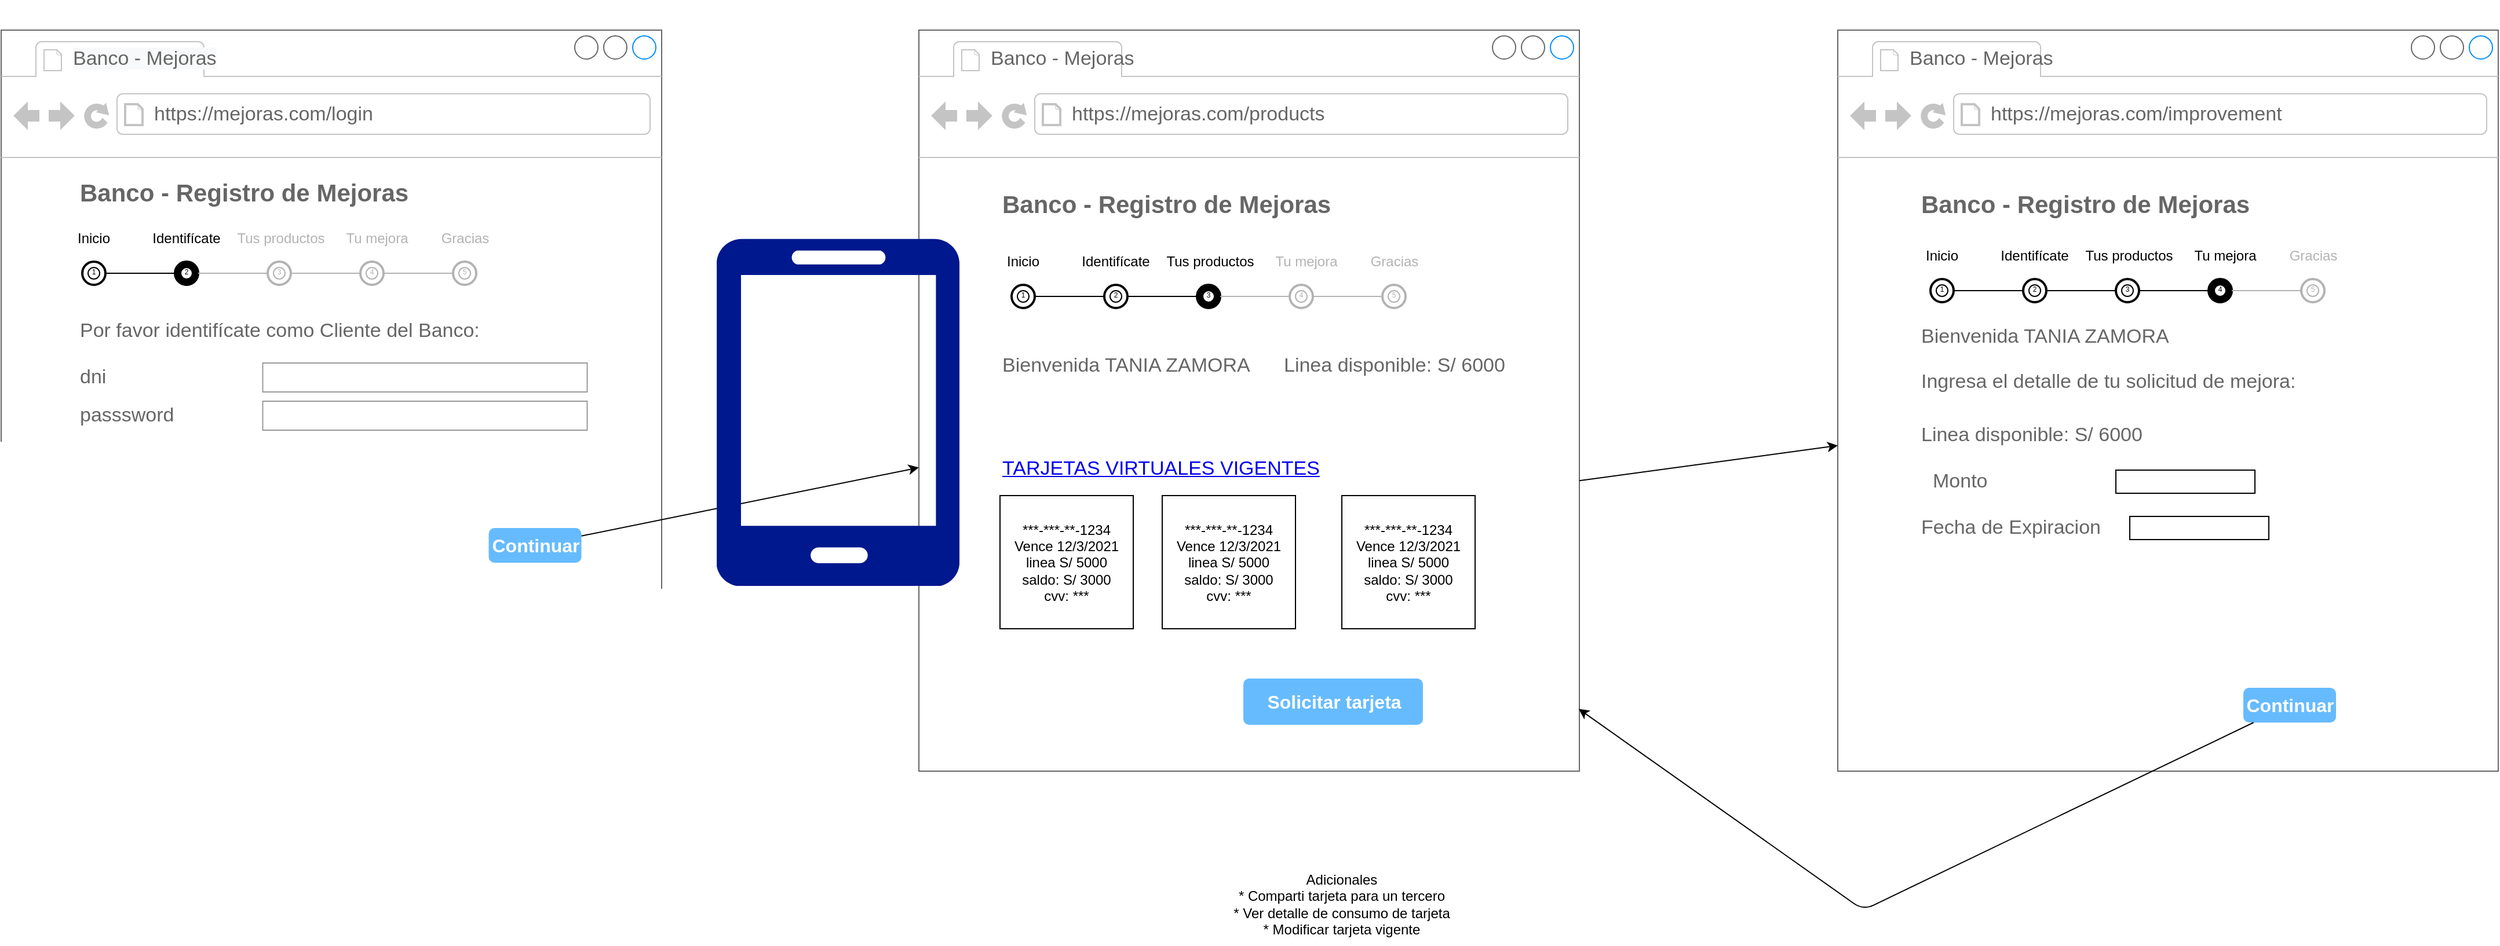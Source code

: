 <mxfile version="14.1.8" type="device"><diagram id="mTagtlGNmGyArj7PDxMo" name="reto2"><mxGraphModel dx="1086" dy="4313" grid="1" gridSize="10" guides="1" tooltips="1" connect="1" arrows="1" fold="1" page="1" pageScale="1" pageWidth="827" pageHeight="1169" math="0" shadow="0"><root><mxCell id="Wy_R-qBc67ht0mBu3rGi-0"/><mxCell id="Wy_R-qBc67ht0mBu3rGi-1" parent="Wy_R-qBc67ht0mBu3rGi-0"/><mxCell id="8g2I7BsP90tGlxKrhgJD-821" value="" style="strokeWidth=1;shadow=0;dashed=0;align=center;html=1;shape=mxgraph.mockup.containers.browserWindow;rSize=0;strokeColor=#666666;strokeColor2=#008cff;strokeColor3=#c4c4c4;mainText=,;recursiveResize=0;fontSize=17;spacing=2;" parent="Wy_R-qBc67ht0mBu3rGi-1" vertex="1"><mxGeometry x="1638" y="-3420" width="570" height="640" as="geometry"/></mxCell><mxCell id="8g2I7BsP90tGlxKrhgJD-822" value="Banco - Mejoras" style="strokeWidth=1;shadow=0;dashed=0;align=center;html=1;shape=mxgraph.mockup.containers.anchor;fontSize=17;fontColor=#666666;align=left;" parent="8g2I7BsP90tGlxKrhgJD-821" vertex="1"><mxGeometry x="60" y="12" width="110" height="26" as="geometry"/></mxCell><mxCell id="8g2I7BsP90tGlxKrhgJD-823" value="https://mejoras.com/improvement" style="strokeWidth=1;shadow=0;dashed=0;align=center;html=1;shape=mxgraph.mockup.containers.anchor;rSize=0;fontSize=17;fontColor=#666666;align=left;" parent="8g2I7BsP90tGlxKrhgJD-821" vertex="1"><mxGeometry x="130" y="60" width="340" height="26" as="geometry"/></mxCell><mxCell id="8g2I7BsP90tGlxKrhgJD-824" value="Ingresa el detalle de tu solicitud de mejora:" style="strokeWidth=1;shadow=0;dashed=0;align=center;html=1;shape=mxgraph.mockup.forms.anchor;fontSize=17;fontColor=#666666;align=left;resizeWidth=1;spacingLeft=0;" parent="8g2I7BsP90tGlxKrhgJD-821" vertex="1"><mxGeometry x="70" y="294" width="330" height="20" as="geometry"/></mxCell><mxCell id="8g2I7BsP90tGlxKrhgJD-825" value="Banco - Registro de Mejoras" style="strokeWidth=1;shadow=0;dashed=0;align=center;html=1;shape=mxgraph.mockup.forms.anchor;fontSize=21;fontColor=#666666;align=left;resizeWidth=1;spacingLeft=0;fontStyle=1" parent="8g2I7BsP90tGlxKrhgJD-821" vertex="1"><mxGeometry x="70" y="140" width="140" height="20" as="geometry"/></mxCell><mxCell id="8g2I7BsP90tGlxKrhgJD-826" value="Continuar" style="strokeWidth=1;shadow=0;dashed=0;align=center;html=1;shape=mxgraph.mockup.forms.rrect;rSize=5;strokeColor=none;fontColor=#ffffff;fillColor=#66bbff;fontSize=16;fontStyle=1;" parent="8g2I7BsP90tGlxKrhgJD-821" vertex="1"><mxGeometry x="350" y="568" width="80" height="30" as="geometry"/></mxCell><mxCell id="8g2I7BsP90tGlxKrhgJD-827" value="Monto" style="strokeWidth=1;shadow=0;dashed=0;align=center;html=1;shape=mxgraph.mockup.forms.anchor;fontSize=17;fontColor=#666666;align=left;resizeWidth=1;spacingLeft=0;" parent="8g2I7BsP90tGlxKrhgJD-821" vertex="1"><mxGeometry x="80" y="380" width="90" height="20" as="geometry"/></mxCell><mxCell id="8g2I7BsP90tGlxKrhgJD-829" value="Bienvenida TANIA ZAMORA" style="strokeWidth=1;shadow=0;dashed=0;align=center;html=1;shape=mxgraph.mockup.forms.anchor;fontSize=17;fontColor=#666666;align=left;resizeWidth=1;spacingLeft=0;" parent="8g2I7BsP90tGlxKrhgJD-821" vertex="1"><mxGeometry x="70" y="255" width="330" height="20" as="geometry"/></mxCell><mxCell id="8g2I7BsP90tGlxKrhgJD-830" value="Fecha de Expiracion" style="strokeWidth=1;shadow=0;dashed=0;align=center;html=1;shape=mxgraph.mockup.forms.anchor;fontSize=17;fontColor=#666666;align=left;resizeWidth=1;spacingLeft=0;" parent="8g2I7BsP90tGlxKrhgJD-821" vertex="1"><mxGeometry x="70" y="420" width="90" height="20" as="geometry"/></mxCell><mxCell id="8g2I7BsP90tGlxKrhgJD-834" value="" style="group" parent="8g2I7BsP90tGlxKrhgJD-821" vertex="1" connectable="0"><mxGeometry x="70" y="185" width="381.5" height="50" as="geometry"/></mxCell><mxCell id="8g2I7BsP90tGlxKrhgJD-835" value="Inicio" style="text;html=1;strokeColor=none;fillColor=none;align=center;verticalAlign=middle;whiteSpace=wrap;rounded=0;" parent="8g2I7BsP90tGlxKrhgJD-834" vertex="1"><mxGeometry width="40" height="20" as="geometry"/></mxCell><mxCell id="8g2I7BsP90tGlxKrhgJD-836" value="Identifícate" style="text;html=1;strokeColor=none;fillColor=none;align=center;verticalAlign=middle;whiteSpace=wrap;rounded=0;" parent="8g2I7BsP90tGlxKrhgJD-834" vertex="1"><mxGeometry x="80" width="40" height="20" as="geometry"/></mxCell><mxCell id="8g2I7BsP90tGlxKrhgJD-837" value="Tus productos" style="text;html=1;strokeColor=none;fillColor=none;align=center;verticalAlign=middle;whiteSpace=wrap;rounded=0;" parent="8g2I7BsP90tGlxKrhgJD-834" vertex="1"><mxGeometry x="140" width="83" height="20" as="geometry"/></mxCell><mxCell id="8g2I7BsP90tGlxKrhgJD-838" value="Tu mejora" style="text;html=1;strokeColor=none;fillColor=none;align=center;verticalAlign=middle;whiteSpace=wrap;rounded=0;" parent="8g2I7BsP90tGlxKrhgJD-834" vertex="1"><mxGeometry x="223" width="83" height="20" as="geometry"/></mxCell><mxCell id="8g2I7BsP90tGlxKrhgJD-839" value="Gracias" style="text;html=1;strokeColor=none;fillColor=none;align=center;verticalAlign=middle;whiteSpace=wrap;rounded=0;fontColor=#B3B3B3;" parent="8g2I7BsP90tGlxKrhgJD-834" vertex="1"><mxGeometry x="298.5" width="83" height="20" as="geometry"/></mxCell><mxCell id="8g2I7BsP90tGlxKrhgJD-840" value="" style="group" parent="8g2I7BsP90tGlxKrhgJD-834" vertex="1" connectable="0"><mxGeometry x="10" y="30" width="20" height="20" as="geometry"/></mxCell><mxCell id="8g2I7BsP90tGlxKrhgJD-841" value="" style="ellipse;whiteSpace=wrap;html=1;strokeWidth=2;fillColor=#FFFFFF;" parent="8g2I7BsP90tGlxKrhgJD-840" vertex="1"><mxGeometry width="20" height="20" as="geometry"/></mxCell><mxCell id="8g2I7BsP90tGlxKrhgJD-842" value="&lt;font style=&quot;font-size: 6px&quot;&gt;1&lt;/font&gt;" style="ellipse;whiteSpace=wrap;html=1;spacing=0;spacingTop=-6;" parent="8g2I7BsP90tGlxKrhgJD-840" vertex="1"><mxGeometry x="5" y="5" width="10" height="10" as="geometry"/></mxCell><mxCell id="8g2I7BsP90tGlxKrhgJD-843" value="" style="group" parent="8g2I7BsP90tGlxKrhgJD-834" vertex="1" connectable="0"><mxGeometry x="90" y="30" width="20" height="20" as="geometry"/></mxCell><mxCell id="8g2I7BsP90tGlxKrhgJD-844" value="" style="ellipse;whiteSpace=wrap;html=1;strokeWidth=2;fillColor=#FFFFFF;" parent="8g2I7BsP90tGlxKrhgJD-843" vertex="1"><mxGeometry width="20" height="20" as="geometry"/></mxCell><mxCell id="8g2I7BsP90tGlxKrhgJD-845" value="&lt;font style=&quot;font-size: 6px&quot;&gt;2&lt;/font&gt;" style="ellipse;whiteSpace=wrap;html=1;spacingTop=-6;" parent="8g2I7BsP90tGlxKrhgJD-843" vertex="1"><mxGeometry x="5" y="5" width="10" height="10" as="geometry"/></mxCell><mxCell id="8g2I7BsP90tGlxKrhgJD-846" value="" style="group" parent="8g2I7BsP90tGlxKrhgJD-834" vertex="1" connectable="0"><mxGeometry x="170" y="30" width="20" height="20" as="geometry"/></mxCell><mxCell id="8g2I7BsP90tGlxKrhgJD-847" value="" style="ellipse;whiteSpace=wrap;html=1;strokeWidth=2;fillColor=#FFFFFF;" parent="8g2I7BsP90tGlxKrhgJD-846" vertex="1"><mxGeometry width="20" height="20" as="geometry"/></mxCell><mxCell id="8g2I7BsP90tGlxKrhgJD-848" value="&lt;font style=&quot;font-size: 6px&quot;&gt;3&lt;/font&gt;" style="ellipse;whiteSpace=wrap;html=1;spacingTop=-6;" parent="8g2I7BsP90tGlxKrhgJD-846" vertex="1"><mxGeometry x="5" y="5" width="10" height="10" as="geometry"/></mxCell><mxCell id="8g2I7BsP90tGlxKrhgJD-849" value="" style="group" parent="8g2I7BsP90tGlxKrhgJD-834" vertex="1" connectable="0"><mxGeometry x="250" y="30" width="20" height="20" as="geometry"/></mxCell><mxCell id="8g2I7BsP90tGlxKrhgJD-850" value="" style="ellipse;whiteSpace=wrap;html=1;strokeWidth=2;fillColor=#000000;" parent="8g2I7BsP90tGlxKrhgJD-849" vertex="1"><mxGeometry width="20" height="20" as="geometry"/></mxCell><mxCell id="8g2I7BsP90tGlxKrhgJD-851" value="&lt;font style=&quot;font-size: 6px&quot;&gt;4&lt;/font&gt;" style="ellipse;whiteSpace=wrap;html=1;spacingTop=-6;" parent="8g2I7BsP90tGlxKrhgJD-849" vertex="1"><mxGeometry x="5" y="5" width="10" height="10" as="geometry"/></mxCell><mxCell id="8g2I7BsP90tGlxKrhgJD-852" value="" style="group" parent="8g2I7BsP90tGlxKrhgJD-834" vertex="1" connectable="0"><mxGeometry x="330" y="30" width="20" height="20" as="geometry"/></mxCell><mxCell id="8g2I7BsP90tGlxKrhgJD-853" value="" style="ellipse;whiteSpace=wrap;html=1;strokeWidth=2;strokeColor=#B3B3B3;" parent="8g2I7BsP90tGlxKrhgJD-852" vertex="1"><mxGeometry width="20" height="20" as="geometry"/></mxCell><mxCell id="8g2I7BsP90tGlxKrhgJD-854" value="&lt;font style=&quot;font-size: 6px&quot; color=&quot;#b3b3b3&quot;&gt;5&lt;/font&gt;" style="ellipse;whiteSpace=wrap;html=1;spacingTop=-6;strokeColor=#B3B3B3;" parent="8g2I7BsP90tGlxKrhgJD-852" vertex="1"><mxGeometry x="5" y="5" width="10" height="10" as="geometry"/></mxCell><mxCell id="8g2I7BsP90tGlxKrhgJD-855" value="" style="endArrow=none;html=1;exitX=1;exitY=0.5;exitDx=0;exitDy=0;entryX=0;entryY=0.5;entryDx=0;entryDy=0;" parent="8g2I7BsP90tGlxKrhgJD-834" source="8g2I7BsP90tGlxKrhgJD-841" target="8g2I7BsP90tGlxKrhgJD-844" edge="1"><mxGeometry width="50" height="50" relative="1" as="geometry"><mxPoint x="280" y="190" as="sourcePoint"/><mxPoint x="330" y="140" as="targetPoint"/></mxGeometry></mxCell><mxCell id="8g2I7BsP90tGlxKrhgJD-856" value="" style="endArrow=none;html=1;exitX=1;exitY=0.5;exitDx=0;exitDy=0;entryX=0;entryY=0.5;entryDx=0;entryDy=0;" parent="8g2I7BsP90tGlxKrhgJD-834" source="8g2I7BsP90tGlxKrhgJD-844" target="8g2I7BsP90tGlxKrhgJD-847" edge="1"><mxGeometry width="50" height="50" relative="1" as="geometry"><mxPoint x="40.0" y="50" as="sourcePoint"/><mxPoint x="100.0" y="50" as="targetPoint"/></mxGeometry></mxCell><mxCell id="8g2I7BsP90tGlxKrhgJD-857" value="" style="endArrow=none;html=1;exitX=1;exitY=0.5;exitDx=0;exitDy=0;entryX=0;entryY=0.5;entryDx=0;entryDy=0;" parent="8g2I7BsP90tGlxKrhgJD-834" source="8g2I7BsP90tGlxKrhgJD-847" target="8g2I7BsP90tGlxKrhgJD-850" edge="1"><mxGeometry width="50" height="50" relative="1" as="geometry"><mxPoint x="120.0" y="50" as="sourcePoint"/><mxPoint x="178.28" y="50.66" as="targetPoint"/></mxGeometry></mxCell><mxCell id="8g2I7BsP90tGlxKrhgJD-858" value="" style="endArrow=none;html=1;exitX=1;exitY=0.5;exitDx=0;exitDy=0;entryX=0;entryY=0.5;entryDx=0;entryDy=0;strokeColor=#B3B3B3;" parent="8g2I7BsP90tGlxKrhgJD-834" source="8g2I7BsP90tGlxKrhgJD-850" target="8g2I7BsP90tGlxKrhgJD-853" edge="1"><mxGeometry width="50" height="50" relative="1" as="geometry"><mxPoint x="200.0" y="50" as="sourcePoint"/><mxPoint x="260" y="50" as="targetPoint"/></mxGeometry></mxCell><mxCell id="RwVy5-PlXWbUjUq_FJgL-37" value="Linea disponible: S/ 6000" style="strokeWidth=1;shadow=0;dashed=0;align=center;html=1;shape=mxgraph.mockup.forms.anchor;fontSize=17;fontColor=#666666;align=left;resizeWidth=1;spacingLeft=0;" parent="8g2I7BsP90tGlxKrhgJD-821" vertex="1"><mxGeometry x="70" y="340" width="200" height="20" as="geometry"/></mxCell><mxCell id="RwVy5-PlXWbUjUq_FJgL-39" value="" style="rounded=0;whiteSpace=wrap;html=1;" parent="8g2I7BsP90tGlxKrhgJD-821" vertex="1"><mxGeometry x="240" y="380" width="120" height="20" as="geometry"/></mxCell><mxCell id="RwVy5-PlXWbUjUq_FJgL-40" value="" style="rounded=0;whiteSpace=wrap;html=1;" parent="8g2I7BsP90tGlxKrhgJD-821" vertex="1"><mxGeometry x="252" y="420" width="120" height="20" as="geometry"/></mxCell><mxCell id="8g2I7BsP90tGlxKrhgJD-605" value="" style="strokeWidth=1;shadow=0;dashed=0;align=center;html=1;shape=mxgraph.mockup.containers.browserWindow;rSize=0;strokeColor=#666666;strokeColor2=#008cff;strokeColor3=#c4c4c4;mainText=,;recursiveResize=0;fontSize=17;" parent="Wy_R-qBc67ht0mBu3rGi-1" vertex="1"><mxGeometry x="845" y="-3420" width="570" height="640" as="geometry"/></mxCell><mxCell id="8g2I7BsP90tGlxKrhgJD-606" value="Banco - Mejoras" style="strokeWidth=1;shadow=0;dashed=0;align=center;html=1;shape=mxgraph.mockup.containers.anchor;fontSize=17;fontColor=#666666;align=left;" parent="8g2I7BsP90tGlxKrhgJD-605" vertex="1"><mxGeometry x="60" y="12" width="110" height="26" as="geometry"/></mxCell><mxCell id="8g2I7BsP90tGlxKrhgJD-607" value="https://mejoras.com/products" style="strokeWidth=1;shadow=0;dashed=0;align=center;html=1;shape=mxgraph.mockup.containers.anchor;rSize=0;fontSize=17;fontColor=#666666;align=left;" parent="8g2I7BsP90tGlxKrhgJD-605" vertex="1"><mxGeometry x="130" y="60" width="250" height="26" as="geometry"/></mxCell><mxCell id="8g2I7BsP90tGlxKrhgJD-608" value="Bienvenida TANIA ZAMORA" style="strokeWidth=1;shadow=0;dashed=0;align=center;html=1;shape=mxgraph.mockup.forms.anchor;fontSize=17;fontColor=#666666;align=left;resizeWidth=1;spacingLeft=0;" parent="8g2I7BsP90tGlxKrhgJD-605" vertex="1"><mxGeometry x="70" y="280" width="361" height="20" as="geometry"/></mxCell><mxCell id="8g2I7BsP90tGlxKrhgJD-609" value="Banco - Registro de Mejoras" style="strokeWidth=1;shadow=0;dashed=0;align=center;html=1;shape=mxgraph.mockup.forms.anchor;fontSize=21;fontColor=#666666;align=left;resizeWidth=1;spacingLeft=0;fontStyle=1" parent="8g2I7BsP90tGlxKrhgJD-605" vertex="1"><mxGeometry x="70" y="140" width="140" height="20" as="geometry"/></mxCell><UserObject label="TARJETAS VIRTUALES VIGENTES" link="https://www.draw.io" id="8g2I7BsP90tGlxKrhgJD-611"><mxCell style="text;html=1;strokeColor=none;fillColor=none;whiteSpace=wrap;align=left;verticalAlign=middle;fontColor=#0000EE;fontStyle=4;fontSize=17;" parent="8g2I7BsP90tGlxKrhgJD-605" vertex="1"><mxGeometry x="70" y="356" width="320" height="46" as="geometry"/></mxCell></UserObject><mxCell id="8g2I7BsP90tGlxKrhgJD-616" value="Linea disponible: S/ 6000" style="strokeWidth=1;shadow=0;dashed=0;align=center;html=1;shape=mxgraph.mockup.forms.anchor;fontSize=17;fontColor=#666666;align=left;resizeWidth=1;spacingLeft=0;" parent="8g2I7BsP90tGlxKrhgJD-605" vertex="1"><mxGeometry x="312.5" y="280" width="200" height="20" as="geometry"/></mxCell><mxCell id="8g2I7BsP90tGlxKrhgJD-617" value="" style="group" parent="8g2I7BsP90tGlxKrhgJD-605" vertex="1" connectable="0"><mxGeometry x="70" y="190" width="381.5" height="50" as="geometry"/></mxCell><mxCell id="8g2I7BsP90tGlxKrhgJD-618" value="Inicio" style="text;html=1;strokeColor=none;fillColor=none;align=center;verticalAlign=middle;whiteSpace=wrap;rounded=0;" parent="8g2I7BsP90tGlxKrhgJD-617" vertex="1"><mxGeometry width="40" height="20" as="geometry"/></mxCell><mxCell id="8g2I7BsP90tGlxKrhgJD-619" value="Identifícate" style="text;html=1;strokeColor=none;fillColor=none;align=center;verticalAlign=middle;whiteSpace=wrap;rounded=0;" parent="8g2I7BsP90tGlxKrhgJD-617" vertex="1"><mxGeometry x="80" width="40" height="20" as="geometry"/></mxCell><mxCell id="8g2I7BsP90tGlxKrhgJD-620" value="Tus productos" style="text;html=1;strokeColor=none;fillColor=none;align=center;verticalAlign=middle;whiteSpace=wrap;rounded=0;" parent="8g2I7BsP90tGlxKrhgJD-617" vertex="1"><mxGeometry x="140" width="83" height="20" as="geometry"/></mxCell><mxCell id="8g2I7BsP90tGlxKrhgJD-621" value="Tu mejora" style="text;html=1;strokeColor=none;fillColor=none;align=center;verticalAlign=middle;whiteSpace=wrap;rounded=0;fontColor=#B3B3B3;" parent="8g2I7BsP90tGlxKrhgJD-617" vertex="1"><mxGeometry x="223" width="83" height="20" as="geometry"/></mxCell><mxCell id="8g2I7BsP90tGlxKrhgJD-622" value="Gracias" style="text;html=1;strokeColor=none;fillColor=none;align=center;verticalAlign=middle;whiteSpace=wrap;rounded=0;fontColor=#B3B3B3;" parent="8g2I7BsP90tGlxKrhgJD-617" vertex="1"><mxGeometry x="298.5" width="83" height="20" as="geometry"/></mxCell><mxCell id="8g2I7BsP90tGlxKrhgJD-623" value="" style="group" parent="8g2I7BsP90tGlxKrhgJD-617" vertex="1" connectable="0"><mxGeometry x="10" y="30" width="20" height="20" as="geometry"/></mxCell><mxCell id="8g2I7BsP90tGlxKrhgJD-624" value="" style="ellipse;whiteSpace=wrap;html=1;strokeWidth=2;fillColor=#FFFFFF;" parent="8g2I7BsP90tGlxKrhgJD-623" vertex="1"><mxGeometry width="20" height="20" as="geometry"/></mxCell><mxCell id="8g2I7BsP90tGlxKrhgJD-625" value="&lt;font style=&quot;font-size: 6px&quot;&gt;1&lt;/font&gt;" style="ellipse;whiteSpace=wrap;html=1;spacing=0;spacingTop=-6;" parent="8g2I7BsP90tGlxKrhgJD-623" vertex="1"><mxGeometry x="5" y="5" width="10" height="10" as="geometry"/></mxCell><mxCell id="8g2I7BsP90tGlxKrhgJD-626" value="" style="group" parent="8g2I7BsP90tGlxKrhgJD-617" vertex="1" connectable="0"><mxGeometry x="90" y="30" width="20" height="20" as="geometry"/></mxCell><mxCell id="8g2I7BsP90tGlxKrhgJD-627" value="" style="ellipse;whiteSpace=wrap;html=1;strokeWidth=2;fillColor=#FFFFFF;" parent="8g2I7BsP90tGlxKrhgJD-626" vertex="1"><mxGeometry width="20" height="20" as="geometry"/></mxCell><mxCell id="8g2I7BsP90tGlxKrhgJD-628" value="&lt;font style=&quot;font-size: 6px&quot;&gt;2&lt;/font&gt;" style="ellipse;whiteSpace=wrap;html=1;spacingTop=-6;" parent="8g2I7BsP90tGlxKrhgJD-626" vertex="1"><mxGeometry x="5" y="5" width="10" height="10" as="geometry"/></mxCell><mxCell id="8g2I7BsP90tGlxKrhgJD-629" value="" style="group" parent="8g2I7BsP90tGlxKrhgJD-617" vertex="1" connectable="0"><mxGeometry x="170" y="30" width="20" height="20" as="geometry"/></mxCell><mxCell id="8g2I7BsP90tGlxKrhgJD-630" value="" style="ellipse;whiteSpace=wrap;html=1;strokeWidth=2;fillColor=#000000;" parent="8g2I7BsP90tGlxKrhgJD-629" vertex="1"><mxGeometry width="20" height="20" as="geometry"/></mxCell><mxCell id="8g2I7BsP90tGlxKrhgJD-631" value="&lt;font style=&quot;font-size: 6px&quot;&gt;3&lt;/font&gt;" style="ellipse;whiteSpace=wrap;html=1;spacingTop=-6;" parent="8g2I7BsP90tGlxKrhgJD-629" vertex="1"><mxGeometry x="5" y="5" width="10" height="10" as="geometry"/></mxCell><mxCell id="8g2I7BsP90tGlxKrhgJD-632" value="" style="group" parent="8g2I7BsP90tGlxKrhgJD-617" vertex="1" connectable="0"><mxGeometry x="250" y="30" width="20" height="20" as="geometry"/></mxCell><mxCell id="8g2I7BsP90tGlxKrhgJD-633" value="" style="ellipse;whiteSpace=wrap;html=1;strokeWidth=2;strokeColor=#B3B3B3;" parent="8g2I7BsP90tGlxKrhgJD-632" vertex="1"><mxGeometry width="20" height="20" as="geometry"/></mxCell><mxCell id="8g2I7BsP90tGlxKrhgJD-634" value="&lt;font style=&quot;font-size: 6px&quot; color=&quot;#b3b3b3&quot;&gt;4&lt;/font&gt;" style="ellipse;whiteSpace=wrap;html=1;spacingTop=-6;strokeColor=#B3B3B3;" parent="8g2I7BsP90tGlxKrhgJD-632" vertex="1"><mxGeometry x="5" y="5" width="10" height="10" as="geometry"/></mxCell><mxCell id="8g2I7BsP90tGlxKrhgJD-635" value="" style="group" parent="8g2I7BsP90tGlxKrhgJD-617" vertex="1" connectable="0"><mxGeometry x="330" y="30" width="20" height="20" as="geometry"/></mxCell><mxCell id="8g2I7BsP90tGlxKrhgJD-636" value="" style="ellipse;whiteSpace=wrap;html=1;strokeWidth=2;strokeColor=#B3B3B3;" parent="8g2I7BsP90tGlxKrhgJD-635" vertex="1"><mxGeometry width="20" height="20" as="geometry"/></mxCell><mxCell id="8g2I7BsP90tGlxKrhgJD-637" value="&lt;font style=&quot;font-size: 6px&quot; color=&quot;#b3b3b3&quot;&gt;5&lt;/font&gt;" style="ellipse;whiteSpace=wrap;html=1;spacingTop=-6;strokeColor=#B3B3B3;" parent="8g2I7BsP90tGlxKrhgJD-635" vertex="1"><mxGeometry x="5" y="5" width="10" height="10" as="geometry"/></mxCell><mxCell id="8g2I7BsP90tGlxKrhgJD-638" value="" style="endArrow=none;html=1;exitX=1;exitY=0.5;exitDx=0;exitDy=0;entryX=0;entryY=0.5;entryDx=0;entryDy=0;" parent="8g2I7BsP90tGlxKrhgJD-617" source="8g2I7BsP90tGlxKrhgJD-624" target="8g2I7BsP90tGlxKrhgJD-627" edge="1"><mxGeometry width="50" height="50" relative="1" as="geometry"><mxPoint x="280" y="190" as="sourcePoint"/><mxPoint x="330" y="140" as="targetPoint"/></mxGeometry></mxCell><mxCell id="8g2I7BsP90tGlxKrhgJD-639" value="" style="endArrow=none;html=1;exitX=1;exitY=0.5;exitDx=0;exitDy=0;entryX=0;entryY=0.5;entryDx=0;entryDy=0;" parent="8g2I7BsP90tGlxKrhgJD-617" source="8g2I7BsP90tGlxKrhgJD-627" target="8g2I7BsP90tGlxKrhgJD-630" edge="1"><mxGeometry width="50" height="50" relative="1" as="geometry"><mxPoint x="40.0" y="50" as="sourcePoint"/><mxPoint x="100.0" y="50" as="targetPoint"/></mxGeometry></mxCell><mxCell id="8g2I7BsP90tGlxKrhgJD-640" value="" style="endArrow=none;html=1;exitX=1;exitY=0.5;exitDx=0;exitDy=0;entryX=0;entryY=0.5;entryDx=0;entryDy=0;strokeColor=#B3B3B3;" parent="8g2I7BsP90tGlxKrhgJD-617" source="8g2I7BsP90tGlxKrhgJD-630" target="8g2I7BsP90tGlxKrhgJD-633" edge="1"><mxGeometry width="50" height="50" relative="1" as="geometry"><mxPoint x="120.0" y="50" as="sourcePoint"/><mxPoint x="178.28" y="50.66" as="targetPoint"/></mxGeometry></mxCell><mxCell id="8g2I7BsP90tGlxKrhgJD-641" value="" style="endArrow=none;html=1;exitX=1;exitY=0.5;exitDx=0;exitDy=0;entryX=0;entryY=0.5;entryDx=0;entryDy=0;strokeColor=#B3B3B3;" parent="8g2I7BsP90tGlxKrhgJD-617" source="8g2I7BsP90tGlxKrhgJD-633" target="8g2I7BsP90tGlxKrhgJD-636" edge="1"><mxGeometry width="50" height="50" relative="1" as="geometry"><mxPoint x="200.0" y="50" as="sourcePoint"/><mxPoint x="260" y="50" as="targetPoint"/></mxGeometry></mxCell><mxCell id="RwVy5-PlXWbUjUq_FJgL-36" value="Solicitar tarjeta" style="strokeWidth=1;shadow=0;dashed=0;align=center;html=1;shape=mxgraph.mockup.forms.rrect;rSize=5;strokeColor=none;fontColor=#ffffff;fillColor=#66bbff;fontSize=16;fontStyle=1;" parent="8g2I7BsP90tGlxKrhgJD-605" vertex="1"><mxGeometry x="280" y="560" width="155" height="40" as="geometry"/></mxCell><mxCell id="RwVy5-PlXWbUjUq_FJgL-44" value="***-***-**-1234&lt;br&gt;Vence 12/3/2021&lt;br&gt;linea S/ 5000&lt;br&gt;saldo: S/ 3000&lt;br&gt;cvv: ***" style="whiteSpace=wrap;html=1;aspect=fixed;" parent="8g2I7BsP90tGlxKrhgJD-605" vertex="1"><mxGeometry x="365" y="402" width="115" height="115" as="geometry"/></mxCell><mxCell id="RwVy5-PlXWbUjUq_FJgL-45" value="***-***-**-1234&lt;br&gt;Vence 12/3/2021&lt;br&gt;linea S/ 5000&lt;br&gt;saldo: S/ 3000&lt;br&gt;cvv: ***" style="whiteSpace=wrap;html=1;aspect=fixed;" parent="8g2I7BsP90tGlxKrhgJD-605" vertex="1"><mxGeometry x="70" y="402" width="115" height="115" as="geometry"/></mxCell><mxCell id="RwVy5-PlXWbUjUq_FJgL-46" value="***-***-**-1234&lt;br&gt;Vence 12/3/2021&lt;br&gt;linea S/ 5000&lt;br&gt;saldo: S/ 3000&lt;br&gt;cvv: ***" style="whiteSpace=wrap;html=1;aspect=fixed;" parent="8g2I7BsP90tGlxKrhgJD-605" vertex="1"><mxGeometry x="210" y="402" width="115" height="115" as="geometry"/></mxCell><mxCell id="8g2I7BsP90tGlxKrhgJD-783" value="" style="strokeWidth=1;shadow=0;dashed=0;align=center;html=1;shape=mxgraph.mockup.containers.browserWindow;rSize=0;strokeColor=#666666;strokeColor2=#008cff;strokeColor3=#c4c4c4;mainText=,;recursiveResize=0;fontSize=17;" parent="Wy_R-qBc67ht0mBu3rGi-1" vertex="1"><mxGeometry x="53" y="-3420" width="570" height="640" as="geometry"/></mxCell><mxCell id="8g2I7BsP90tGlxKrhgJD-784" value="&#10;&#10;&lt;span style=&quot;color: rgb(102, 102, 102); font-family: helvetica; font-size: 17px; font-style: normal; font-weight: 400; letter-spacing: normal; text-align: left; text-indent: 0px; text-transform: none; word-spacing: 0px; background-color: rgb(248, 249, 250); display: inline; float: none;&quot;&gt;Banco - Mejoras&lt;/span&gt;&#10;&#10;" style="strokeWidth=1;shadow=0;dashed=0;align=center;html=1;shape=mxgraph.mockup.containers.anchor;fontSize=17;fontColor=#666666;align=left;" parent="8g2I7BsP90tGlxKrhgJD-783" vertex="1"><mxGeometry x="60" y="12" width="110" height="26" as="geometry"/></mxCell><mxCell id="8g2I7BsP90tGlxKrhgJD-785" value="https://mejoras.com/login" style="strokeWidth=1;shadow=0;dashed=0;align=center;html=1;shape=mxgraph.mockup.containers.anchor;rSize=0;fontSize=17;fontColor=#666666;align=left;" parent="8g2I7BsP90tGlxKrhgJD-783" vertex="1"><mxGeometry x="130" y="60" width="250" height="26" as="geometry"/></mxCell><mxCell id="8g2I7BsP90tGlxKrhgJD-786" value="Por favor identifícate como Cliente del Banco:" style="strokeWidth=1;shadow=0;dashed=0;align=center;html=1;shape=mxgraph.mockup.forms.anchor;fontSize=17;fontColor=#666666;align=left;resizeWidth=1;spacingLeft=0;" parent="8g2I7BsP90tGlxKrhgJD-783" vertex="1"><mxGeometry x="65.75" y="250" width="140" height="20" as="geometry"/></mxCell><mxCell id="8g2I7BsP90tGlxKrhgJD-787" value="Banco - Registro de Mejoras" style="strokeWidth=1;shadow=0;dashed=0;align=center;html=1;shape=mxgraph.mockup.forms.anchor;fontSize=21;fontColor=#666666;align=left;resizeWidth=1;spacingLeft=0;fontStyle=1" parent="8g2I7BsP90tGlxKrhgJD-783" vertex="1"><mxGeometry x="65.75" y="130" width="140" height="20" as="geometry"/></mxCell><mxCell id="8g2I7BsP90tGlxKrhgJD-788" value="Continuar" style="strokeWidth=1;shadow=0;dashed=0;align=center;html=1;shape=mxgraph.mockup.forms.rrect;rSize=5;strokeColor=none;fontColor=#ffffff;fillColor=#66bbff;fontSize=16;fontStyle=1;" parent="8g2I7BsP90tGlxKrhgJD-783" vertex="1"><mxGeometry x="420.75" y="430" width="80" height="30" as="geometry"/></mxCell><mxCell id="8g2I7BsP90tGlxKrhgJD-789" value="dni" style="strokeWidth=1;shadow=0;dashed=0;align=center;html=1;shape=mxgraph.mockup.forms.anchor;fontSize=17;fontColor=#666666;align=left;resizeWidth=1;spacingLeft=0;" parent="8g2I7BsP90tGlxKrhgJD-783" vertex="1"><mxGeometry x="65.75" y="290" width="140" height="20" as="geometry"/></mxCell><mxCell id="8g2I7BsP90tGlxKrhgJD-790" value="passsword" style="strokeWidth=1;shadow=0;dashed=0;align=center;html=1;shape=mxgraph.mockup.forms.anchor;fontSize=17;fontColor=#666666;align=left;resizeWidth=1;spacingLeft=0;" parent="8g2I7BsP90tGlxKrhgJD-783" vertex="1"><mxGeometry x="65.75" y="323" width="140" height="20" as="geometry"/></mxCell><mxCell id="8g2I7BsP90tGlxKrhgJD-792" value="" style="strokeWidth=1;shadow=0;dashed=0;align=center;html=1;shape=mxgraph.mockup.forms.rrect;rSize=0;strokeColor=#999999;fontColor=#666666;align=left;spacingLeft=5;resizeWidth=1;" parent="8g2I7BsP90tGlxKrhgJD-783" vertex="1"><mxGeometry x="225.75" y="287.5" width="280" height="25" as="geometry"/></mxCell><mxCell id="8g2I7BsP90tGlxKrhgJD-794" value="" style="strokeWidth=1;shadow=0;dashed=0;align=center;html=1;shape=mxgraph.mockup.forms.rrect;rSize=0;strokeColor=#999999;fontColor=#666666;align=left;spacingLeft=5;resizeWidth=1;" parent="8g2I7BsP90tGlxKrhgJD-783" vertex="1"><mxGeometry x="225.75" y="320.5" width="280" height="25" as="geometry"/></mxCell><mxCell id="8g2I7BsP90tGlxKrhgJD-796" value="" style="group" parent="8g2I7BsP90tGlxKrhgJD-783" vertex="1" connectable="0"><mxGeometry x="60" y="170" width="381.5" height="50" as="geometry"/></mxCell><mxCell id="8g2I7BsP90tGlxKrhgJD-797" value="Inicio" style="text;html=1;strokeColor=none;fillColor=none;align=center;verticalAlign=middle;whiteSpace=wrap;rounded=0;" parent="8g2I7BsP90tGlxKrhgJD-796" vertex="1"><mxGeometry width="40" height="20" as="geometry"/></mxCell><mxCell id="8g2I7BsP90tGlxKrhgJD-798" value="Identifícate" style="text;html=1;strokeColor=none;fillColor=none;align=center;verticalAlign=middle;whiteSpace=wrap;rounded=0;" parent="8g2I7BsP90tGlxKrhgJD-796" vertex="1"><mxGeometry x="80" width="40" height="20" as="geometry"/></mxCell><mxCell id="8g2I7BsP90tGlxKrhgJD-799" value="Tus productos" style="text;html=1;strokeColor=none;fillColor=none;align=center;verticalAlign=middle;whiteSpace=wrap;rounded=0;fontColor=#B3B3B3;" parent="8g2I7BsP90tGlxKrhgJD-796" vertex="1"><mxGeometry x="140" width="83" height="20" as="geometry"/></mxCell><mxCell id="8g2I7BsP90tGlxKrhgJD-800" value="Tu mejora" style="text;html=1;strokeColor=none;fillColor=none;align=center;verticalAlign=middle;whiteSpace=wrap;rounded=0;fontColor=#B3B3B3;" parent="8g2I7BsP90tGlxKrhgJD-796" vertex="1"><mxGeometry x="223" width="83" height="20" as="geometry"/></mxCell><mxCell id="8g2I7BsP90tGlxKrhgJD-801" value="Gracias" style="text;html=1;strokeColor=none;fillColor=none;align=center;verticalAlign=middle;whiteSpace=wrap;rounded=0;fontColor=#B3B3B3;" parent="8g2I7BsP90tGlxKrhgJD-796" vertex="1"><mxGeometry x="298.5" width="83" height="20" as="geometry"/></mxCell><mxCell id="8g2I7BsP90tGlxKrhgJD-802" value="" style="group" parent="8g2I7BsP90tGlxKrhgJD-796" vertex="1" connectable="0"><mxGeometry x="10" y="30" width="20" height="20" as="geometry"/></mxCell><mxCell id="8g2I7BsP90tGlxKrhgJD-803" value="" style="ellipse;whiteSpace=wrap;html=1;strokeWidth=2;fillColor=#FFFFFF;" parent="8g2I7BsP90tGlxKrhgJD-802" vertex="1"><mxGeometry width="20" height="20" as="geometry"/></mxCell><mxCell id="8g2I7BsP90tGlxKrhgJD-804" value="&lt;font style=&quot;font-size: 6px&quot;&gt;1&lt;/font&gt;" style="ellipse;whiteSpace=wrap;html=1;spacing=0;spacingTop=-6;" parent="8g2I7BsP90tGlxKrhgJD-802" vertex="1"><mxGeometry x="5" y="5" width="10" height="10" as="geometry"/></mxCell><mxCell id="8g2I7BsP90tGlxKrhgJD-805" value="" style="group" parent="8g2I7BsP90tGlxKrhgJD-796" vertex="1" connectable="0"><mxGeometry x="90" y="30" width="20" height="20" as="geometry"/></mxCell><mxCell id="8g2I7BsP90tGlxKrhgJD-806" value="" style="ellipse;whiteSpace=wrap;html=1;strokeWidth=2;fillColor=#000000;" parent="8g2I7BsP90tGlxKrhgJD-805" vertex="1"><mxGeometry width="20" height="20" as="geometry"/></mxCell><mxCell id="8g2I7BsP90tGlxKrhgJD-807" value="&lt;font style=&quot;font-size: 6px&quot;&gt;2&lt;/font&gt;" style="ellipse;whiteSpace=wrap;html=1;spacingTop=-6;" parent="8g2I7BsP90tGlxKrhgJD-805" vertex="1"><mxGeometry x="5" y="5" width="10" height="10" as="geometry"/></mxCell><mxCell id="8g2I7BsP90tGlxKrhgJD-808" value="" style="group" parent="8g2I7BsP90tGlxKrhgJD-796" vertex="1" connectable="0"><mxGeometry x="170" y="30" width="20" height="20" as="geometry"/></mxCell><mxCell id="8g2I7BsP90tGlxKrhgJD-809" value="" style="ellipse;whiteSpace=wrap;html=1;strokeWidth=2;strokeColor=#B3B3B3;" parent="8g2I7BsP90tGlxKrhgJD-808" vertex="1"><mxGeometry width="20" height="20" as="geometry"/></mxCell><mxCell id="8g2I7BsP90tGlxKrhgJD-810" value="&lt;font style=&quot;font-size: 6px&quot; color=&quot;#b3b3b3&quot;&gt;3&lt;/font&gt;" style="ellipse;whiteSpace=wrap;html=1;spacingTop=-6;strokeColor=#B3B3B3;" parent="8g2I7BsP90tGlxKrhgJD-808" vertex="1"><mxGeometry x="5" y="5" width="10" height="10" as="geometry"/></mxCell><mxCell id="8g2I7BsP90tGlxKrhgJD-811" value="" style="group" parent="8g2I7BsP90tGlxKrhgJD-796" vertex="1" connectable="0"><mxGeometry x="250" y="30" width="20" height="20" as="geometry"/></mxCell><mxCell id="8g2I7BsP90tGlxKrhgJD-812" value="" style="ellipse;whiteSpace=wrap;html=1;strokeWidth=2;strokeColor=#B3B3B3;" parent="8g2I7BsP90tGlxKrhgJD-811" vertex="1"><mxGeometry width="20" height="20" as="geometry"/></mxCell><mxCell id="8g2I7BsP90tGlxKrhgJD-813" value="&lt;font style=&quot;font-size: 6px&quot; color=&quot;#b3b3b3&quot;&gt;4&lt;/font&gt;" style="ellipse;whiteSpace=wrap;html=1;spacingTop=-6;strokeColor=#B3B3B3;" parent="8g2I7BsP90tGlxKrhgJD-811" vertex="1"><mxGeometry x="5" y="5" width="10" height="10" as="geometry"/></mxCell><mxCell id="8g2I7BsP90tGlxKrhgJD-814" value="" style="group" parent="8g2I7BsP90tGlxKrhgJD-796" vertex="1" connectable="0"><mxGeometry x="330" y="30" width="20" height="20" as="geometry"/></mxCell><mxCell id="8g2I7BsP90tGlxKrhgJD-815" value="" style="ellipse;whiteSpace=wrap;html=1;strokeWidth=2;strokeColor=#B3B3B3;" parent="8g2I7BsP90tGlxKrhgJD-814" vertex="1"><mxGeometry width="20" height="20" as="geometry"/></mxCell><mxCell id="8g2I7BsP90tGlxKrhgJD-816" value="&lt;font style=&quot;font-size: 6px&quot; color=&quot;#b3b3b3&quot;&gt;5&lt;/font&gt;" style="ellipse;whiteSpace=wrap;html=1;spacingTop=-6;strokeColor=#B3B3B3;" parent="8g2I7BsP90tGlxKrhgJD-814" vertex="1"><mxGeometry x="5" y="5" width="10" height="10" as="geometry"/></mxCell><mxCell id="8g2I7BsP90tGlxKrhgJD-817" value="" style="endArrow=none;html=1;exitX=1;exitY=0.5;exitDx=0;exitDy=0;entryX=0;entryY=0.5;entryDx=0;entryDy=0;" parent="8g2I7BsP90tGlxKrhgJD-796" source="8g2I7BsP90tGlxKrhgJD-803" target="8g2I7BsP90tGlxKrhgJD-806" edge="1"><mxGeometry width="50" height="50" relative="1" as="geometry"><mxPoint x="280" y="190" as="sourcePoint"/><mxPoint x="330" y="140" as="targetPoint"/></mxGeometry></mxCell><mxCell id="8g2I7BsP90tGlxKrhgJD-818" value="" style="endArrow=none;html=1;exitX=1;exitY=0.5;exitDx=0;exitDy=0;entryX=0;entryY=0.5;entryDx=0;entryDy=0;strokeColor=#B3B3B3;" parent="8g2I7BsP90tGlxKrhgJD-796" source="8g2I7BsP90tGlxKrhgJD-806" target="8g2I7BsP90tGlxKrhgJD-809" edge="1"><mxGeometry width="50" height="50" relative="1" as="geometry"><mxPoint x="40.0" y="50" as="sourcePoint"/><mxPoint x="100.0" y="50" as="targetPoint"/></mxGeometry></mxCell><mxCell id="8g2I7BsP90tGlxKrhgJD-819" value="" style="endArrow=none;html=1;exitX=1;exitY=0.5;exitDx=0;exitDy=0;entryX=0;entryY=0.5;entryDx=0;entryDy=0;strokeColor=#B3B3B3;" parent="8g2I7BsP90tGlxKrhgJD-796" source="8g2I7BsP90tGlxKrhgJD-809" target="8g2I7BsP90tGlxKrhgJD-812" edge="1"><mxGeometry width="50" height="50" relative="1" as="geometry"><mxPoint x="120.0" y="50" as="sourcePoint"/><mxPoint x="178.28" y="50.66" as="targetPoint"/></mxGeometry></mxCell><mxCell id="8g2I7BsP90tGlxKrhgJD-820" value="" style="endArrow=none;html=1;exitX=1;exitY=0.5;exitDx=0;exitDy=0;entryX=0;entryY=0.5;entryDx=0;entryDy=0;strokeColor=#B3B3B3;" parent="8g2I7BsP90tGlxKrhgJD-796" source="8g2I7BsP90tGlxKrhgJD-812" target="8g2I7BsP90tGlxKrhgJD-815" edge="1"><mxGeometry width="50" height="50" relative="1" as="geometry"><mxPoint x="200.0" y="50" as="sourcePoint"/><mxPoint x="260" y="50" as="targetPoint"/></mxGeometry></mxCell><mxCell id="Wy_R-qBc67ht0mBu3rGi-170" value="" style="endArrow=classic;html=1;fontSize=17;exitX=1;exitY=0.608;exitDx=0;exitDy=0;exitPerimeter=0;" parent="Wy_R-qBc67ht0mBu3rGi-1" source="8g2I7BsP90tGlxKrhgJD-605" target="8g2I7BsP90tGlxKrhgJD-821" edge="1"><mxGeometry x="-595" y="-3098.23" width="50" height="50" as="geometry"><mxPoint x="1285" y="-2833.696" as="sourcePoint"/><mxPoint x="1450" y="-2952.878" as="targetPoint"/></mxGeometry></mxCell><mxCell id="Wy_R-qBc67ht0mBu3rGi-214" value="" style="endArrow=classic;html=1;fontSize=17;entryX=0.999;entryY=0.916;entryDx=0;entryDy=0;entryPerimeter=0;" parent="Wy_R-qBc67ht0mBu3rGi-1" source="8g2I7BsP90tGlxKrhgJD-826" target="8g2I7BsP90tGlxKrhgJD-605" edge="1"><mxGeometry x="-595" y="-3098.23" width="50" height="50" as="geometry"><mxPoint x="1876.009" y="-2797" as="sourcePoint"/><mxPoint x="2430" y="-2990.895" as="targetPoint"/><Array as="points"><mxPoint x="1660" y="-2660"/></Array></mxGeometry></mxCell><mxCell id="Wy_R-qBc67ht0mBu3rGi-108" value="" style="endArrow=classic;html=1;fontSize=17;" parent="Wy_R-qBc67ht0mBu3rGi-1" source="8g2I7BsP90tGlxKrhgJD-788" target="8g2I7BsP90tGlxKrhgJD-605" edge="1"><mxGeometry x="-595" y="-3098.23" width="50" height="50" as="geometry"><mxPoint x="502.179" y="-2900" as="sourcePoint"/><mxPoint x="716.36" y="-3049.92" as="targetPoint"/></mxGeometry></mxCell><mxCell id="RwVy5-PlXWbUjUq_FJgL-41" value="Adicionales&lt;br&gt;* Comparti tarjeta para un tercero&lt;br&gt;* Ver detalle de consumo de tarjeta&lt;br&gt;* Modificar tarjeta vigente" style="text;html=1;strokeColor=none;fillColor=none;align=center;verticalAlign=middle;whiteSpace=wrap;rounded=0;" parent="Wy_R-qBc67ht0mBu3rGi-1" vertex="1"><mxGeometry x="1080" y="-2700" width="260" height="70" as="geometry"/></mxCell><mxCell id="Gci9KRkJtC7C7Y-6q18K-2" value="" style="aspect=fixed;pointerEvents=1;shadow=0;dashed=0;html=1;strokeColor=none;labelPosition=center;verticalLabelPosition=bottom;verticalAlign=top;align=center;fillColor=#00188D;shape=mxgraph.azure.mobile" vertex="1" parent="Wy_R-qBc67ht0mBu3rGi-1"><mxGeometry x="670" y="-3240" width="210" height="300" as="geometry"/></mxCell></root></mxGraphModel></diagram></mxfile>
